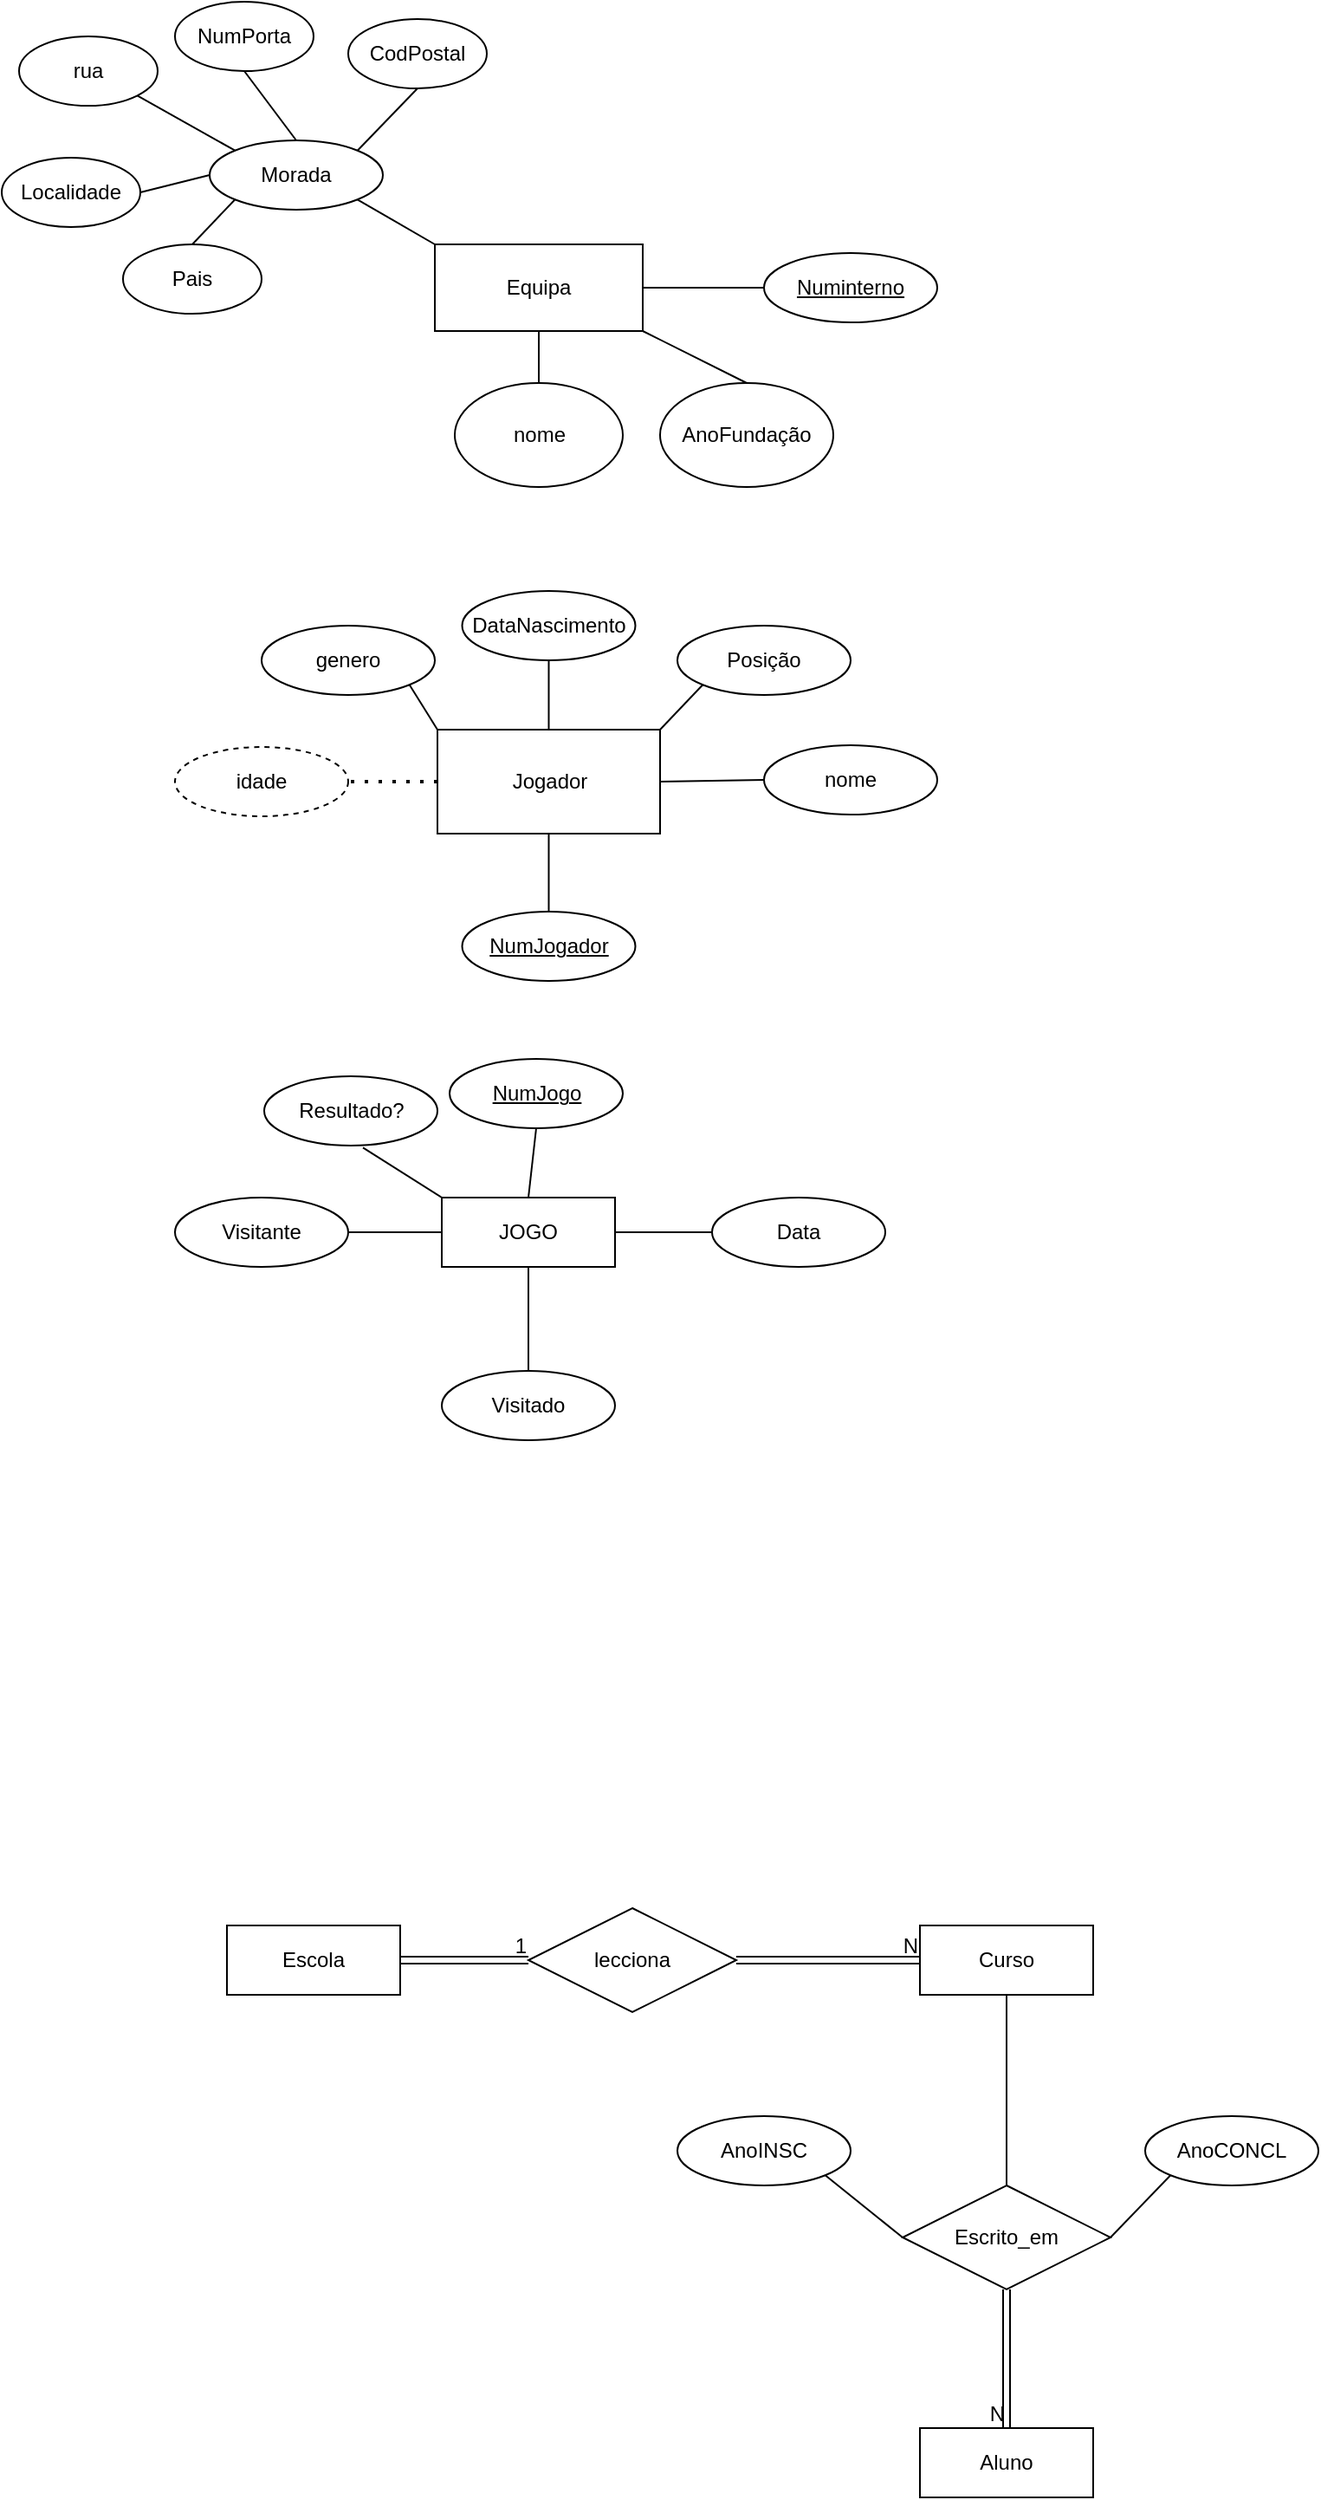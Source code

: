 <mxfile version="24.7.16">
  <diagram name="Página-1" id="aXLpPnv2NKacDEt0Qhfw">
    <mxGraphModel dx="1198" dy="697" grid="1" gridSize="10" guides="1" tooltips="1" connect="1" arrows="1" fold="1" page="1" pageScale="1" pageWidth="827" pageHeight="1169" math="0" shadow="0">
      <root>
        <mxCell id="0" />
        <mxCell id="1" parent="0" />
        <mxCell id="0BGUU8HDMgY6EAeC4oMd-1" value="Equipa" style="rounded=0;whiteSpace=wrap;html=1;" parent="1" vertex="1">
          <mxGeometry x="360" y="180" width="120" height="50" as="geometry" />
        </mxCell>
        <mxCell id="0BGUU8HDMgY6EAeC4oMd-2" value="AnoFundação" style="ellipse;whiteSpace=wrap;html=1;" parent="1" vertex="1">
          <mxGeometry x="490" y="260" width="100" height="60" as="geometry" />
        </mxCell>
        <mxCell id="0BGUU8HDMgY6EAeC4oMd-3" value="" style="endArrow=none;html=1;rounded=0;exitX=0.5;exitY=0;exitDx=0;exitDy=0;entryX=1;entryY=1;entryDx=0;entryDy=0;" parent="1" source="0BGUU8HDMgY6EAeC4oMd-2" target="0BGUU8HDMgY6EAeC4oMd-1" edge="1">
          <mxGeometry width="50" height="50" relative="1" as="geometry">
            <mxPoint x="450" y="250" as="sourcePoint" />
            <mxPoint x="500" y="200" as="targetPoint" />
          </mxGeometry>
        </mxCell>
        <mxCell id="0BGUU8HDMgY6EAeC4oMd-4" value="nome" style="ellipse;whiteSpace=wrap;html=1;" parent="1" vertex="1">
          <mxGeometry x="371.5" y="260" width="97" height="60" as="geometry" />
        </mxCell>
        <mxCell id="0BGUU8HDMgY6EAeC4oMd-5" value="" style="endArrow=none;html=1;rounded=0;exitX=0.5;exitY=0;exitDx=0;exitDy=0;entryX=0.5;entryY=1;entryDx=0;entryDy=0;" parent="1" source="0BGUU8HDMgY6EAeC4oMd-4" target="0BGUU8HDMgY6EAeC4oMd-1" edge="1">
          <mxGeometry width="50" height="50" relative="1" as="geometry">
            <mxPoint x="450" y="250" as="sourcePoint" />
            <mxPoint x="500" y="200" as="targetPoint" />
          </mxGeometry>
        </mxCell>
        <mxCell id="0BGUU8HDMgY6EAeC4oMd-17" value="Numinterno" style="ellipse;whiteSpace=wrap;html=1;align=center;fontStyle=4;" parent="1" vertex="1">
          <mxGeometry x="550" y="185" width="100" height="40" as="geometry" />
        </mxCell>
        <mxCell id="0BGUU8HDMgY6EAeC4oMd-18" value="" style="endArrow=none;html=1;rounded=0;entryX=0;entryY=0.5;entryDx=0;entryDy=0;exitX=1;exitY=0.5;exitDx=0;exitDy=0;" parent="1" source="0BGUU8HDMgY6EAeC4oMd-1" target="0BGUU8HDMgY6EAeC4oMd-17" edge="1">
          <mxGeometry width="50" height="50" relative="1" as="geometry">
            <mxPoint x="390" y="210" as="sourcePoint" />
            <mxPoint x="440" y="160" as="targetPoint" />
          </mxGeometry>
        </mxCell>
        <mxCell id="0BGUU8HDMgY6EAeC4oMd-20" value="Morada" style="ellipse;whiteSpace=wrap;html=1;align=center;" parent="1" vertex="1">
          <mxGeometry x="230" y="120" width="100" height="40" as="geometry" />
        </mxCell>
        <mxCell id="0BGUU8HDMgY6EAeC4oMd-21" value="" style="endArrow=none;html=1;rounded=0;entryX=1;entryY=1;entryDx=0;entryDy=0;exitX=0;exitY=0;exitDx=0;exitDy=0;" parent="1" source="0BGUU8HDMgY6EAeC4oMd-1" target="0BGUU8HDMgY6EAeC4oMd-20" edge="1">
          <mxGeometry width="50" height="50" relative="1" as="geometry">
            <mxPoint x="410" y="180" as="sourcePoint" />
            <mxPoint x="440" y="160" as="targetPoint" />
          </mxGeometry>
        </mxCell>
        <mxCell id="0BGUU8HDMgY6EAeC4oMd-25" value="Jogador" style="whiteSpace=wrap;html=1;align=center;" parent="1" vertex="1">
          <mxGeometry x="361.5" y="460" width="128.5" height="60" as="geometry" />
        </mxCell>
        <mxCell id="0BGUU8HDMgY6EAeC4oMd-26" value="nome" style="ellipse;whiteSpace=wrap;html=1;align=center;" parent="1" vertex="1">
          <mxGeometry x="550" y="469" width="100" height="40" as="geometry" />
        </mxCell>
        <mxCell id="0BGUU8HDMgY6EAeC4oMd-27" value="NumJogador" style="ellipse;whiteSpace=wrap;html=1;align=center;fontStyle=4;" parent="1" vertex="1">
          <mxGeometry x="375.75" y="565" width="100" height="40" as="geometry" />
        </mxCell>
        <mxCell id="0BGUU8HDMgY6EAeC4oMd-28" value="rua" style="ellipse;whiteSpace=wrap;html=1;align=center;" parent="1" vertex="1">
          <mxGeometry x="120" y="60" width="80" height="40" as="geometry" />
        </mxCell>
        <mxCell id="0BGUU8HDMgY6EAeC4oMd-29" value="NumPorta" style="ellipse;whiteSpace=wrap;html=1;align=center;" parent="1" vertex="1">
          <mxGeometry x="210" y="40" width="80" height="40" as="geometry" />
        </mxCell>
        <mxCell id="0BGUU8HDMgY6EAeC4oMd-30" value="CodPostal" style="ellipse;whiteSpace=wrap;html=1;align=center;" parent="1" vertex="1">
          <mxGeometry x="310" y="50" width="80" height="40" as="geometry" />
        </mxCell>
        <mxCell id="0BGUU8HDMgY6EAeC4oMd-31" value="Localidade" style="ellipse;whiteSpace=wrap;html=1;align=center;" parent="1" vertex="1">
          <mxGeometry x="110" y="130" width="80" height="40" as="geometry" />
        </mxCell>
        <mxCell id="0BGUU8HDMgY6EAeC4oMd-32" value="Pais" style="ellipse;whiteSpace=wrap;html=1;align=center;" parent="1" vertex="1">
          <mxGeometry x="180" y="180" width="80" height="40" as="geometry" />
        </mxCell>
        <mxCell id="0BGUU8HDMgY6EAeC4oMd-33" value="" style="endArrow=none;html=1;rounded=0;exitX=1;exitY=0;exitDx=0;exitDy=0;entryX=0.5;entryY=1;entryDx=0;entryDy=0;" parent="1" source="0BGUU8HDMgY6EAeC4oMd-20" target="0BGUU8HDMgY6EAeC4oMd-30" edge="1">
          <mxGeometry width="50" height="50" relative="1" as="geometry">
            <mxPoint x="390" y="130" as="sourcePoint" />
            <mxPoint x="440" y="80" as="targetPoint" />
          </mxGeometry>
        </mxCell>
        <mxCell id="0BGUU8HDMgY6EAeC4oMd-34" value="" style="endArrow=none;html=1;rounded=0;exitX=0.5;exitY=0;exitDx=0;exitDy=0;entryX=0.5;entryY=1;entryDx=0;entryDy=0;" parent="1" source="0BGUU8HDMgY6EAeC4oMd-20" target="0BGUU8HDMgY6EAeC4oMd-29" edge="1">
          <mxGeometry width="50" height="50" relative="1" as="geometry">
            <mxPoint x="325" y="136" as="sourcePoint" />
            <mxPoint x="360" y="100" as="targetPoint" />
          </mxGeometry>
        </mxCell>
        <mxCell id="0BGUU8HDMgY6EAeC4oMd-35" value="" style="endArrow=none;html=1;rounded=0;exitX=0;exitY=0;exitDx=0;exitDy=0;entryX=1;entryY=1;entryDx=0;entryDy=0;" parent="1" source="0BGUU8HDMgY6EAeC4oMd-20" target="0BGUU8HDMgY6EAeC4oMd-28" edge="1">
          <mxGeometry width="50" height="50" relative="1" as="geometry">
            <mxPoint x="335" y="146" as="sourcePoint" />
            <mxPoint x="370" y="110" as="targetPoint" />
          </mxGeometry>
        </mxCell>
        <mxCell id="0BGUU8HDMgY6EAeC4oMd-36" value="" style="endArrow=none;html=1;rounded=0;exitX=0;exitY=0.5;exitDx=0;exitDy=0;entryX=1;entryY=0.5;entryDx=0;entryDy=0;" parent="1" source="0BGUU8HDMgY6EAeC4oMd-20" target="0BGUU8HDMgY6EAeC4oMd-31" edge="1">
          <mxGeometry width="50" height="50" relative="1" as="geometry">
            <mxPoint x="345" y="156" as="sourcePoint" />
            <mxPoint x="380" y="120" as="targetPoint" />
          </mxGeometry>
        </mxCell>
        <mxCell id="0BGUU8HDMgY6EAeC4oMd-37" value="" style="endArrow=none;html=1;rounded=0;exitX=0;exitY=1;exitDx=0;exitDy=0;entryX=0.5;entryY=0;entryDx=0;entryDy=0;" parent="1" source="0BGUU8HDMgY6EAeC4oMd-20" target="0BGUU8HDMgY6EAeC4oMd-32" edge="1">
          <mxGeometry width="50" height="50" relative="1" as="geometry">
            <mxPoint x="355" y="166" as="sourcePoint" />
            <mxPoint x="390" y="130" as="targetPoint" />
          </mxGeometry>
        </mxCell>
        <mxCell id="0BGUU8HDMgY6EAeC4oMd-38" value="DataNascimento" style="ellipse;whiteSpace=wrap;html=1;align=center;" parent="1" vertex="1">
          <mxGeometry x="375.75" y="380" width="100" height="40" as="geometry" />
        </mxCell>
        <mxCell id="0BGUU8HDMgY6EAeC4oMd-39" value="idade" style="ellipse;whiteSpace=wrap;html=1;align=center;dashed=1;" parent="1" vertex="1">
          <mxGeometry x="210" y="470" width="100" height="40" as="geometry" />
        </mxCell>
        <mxCell id="0BGUU8HDMgY6EAeC4oMd-40" value="genero" style="ellipse;whiteSpace=wrap;html=1;align=center;" parent="1" vertex="1">
          <mxGeometry x="260" y="400" width="100" height="40" as="geometry" />
        </mxCell>
        <mxCell id="0BGUU8HDMgY6EAeC4oMd-41" value="Posição" style="ellipse;whiteSpace=wrap;html=1;align=center;" parent="1" vertex="1">
          <mxGeometry x="500" y="400" width="100" height="40" as="geometry" />
        </mxCell>
        <mxCell id="0BGUU8HDMgY6EAeC4oMd-42" value="" style="endArrow=none;dashed=1;html=1;dashPattern=1 3;strokeWidth=2;rounded=0;entryX=1;entryY=0.5;entryDx=0;entryDy=0;exitX=0;exitY=0.5;exitDx=0;exitDy=0;" parent="1" source="0BGUU8HDMgY6EAeC4oMd-25" target="0BGUU8HDMgY6EAeC4oMd-39" edge="1">
          <mxGeometry width="50" height="50" relative="1" as="geometry">
            <mxPoint x="390" y="370" as="sourcePoint" />
            <mxPoint x="440" y="320" as="targetPoint" />
          </mxGeometry>
        </mxCell>
        <mxCell id="0BGUU8HDMgY6EAeC4oMd-43" value="" style="endArrow=none;html=1;rounded=0;exitX=1;exitY=1;exitDx=0;exitDy=0;entryX=0;entryY=0;entryDx=0;entryDy=0;" parent="1" source="0BGUU8HDMgY6EAeC4oMd-40" target="0BGUU8HDMgY6EAeC4oMd-25" edge="1">
          <mxGeometry width="50" height="50" relative="1" as="geometry">
            <mxPoint x="390" y="370" as="sourcePoint" />
            <mxPoint x="440" y="320" as="targetPoint" />
          </mxGeometry>
        </mxCell>
        <mxCell id="0BGUU8HDMgY6EAeC4oMd-44" value="" style="endArrow=none;html=1;rounded=0;exitX=0.5;exitY=0;exitDx=0;exitDy=0;entryX=0.5;entryY=1;entryDx=0;entryDy=0;" parent="1" source="0BGUU8HDMgY6EAeC4oMd-25" target="0BGUU8HDMgY6EAeC4oMd-38" edge="1">
          <mxGeometry width="50" height="50" relative="1" as="geometry">
            <mxPoint x="390" y="370" as="sourcePoint" />
            <mxPoint x="440" y="320" as="targetPoint" />
          </mxGeometry>
        </mxCell>
        <mxCell id="0BGUU8HDMgY6EAeC4oMd-46" value="" style="endArrow=none;html=1;rounded=0;exitX=1;exitY=0;exitDx=0;exitDy=0;entryX=0;entryY=1;entryDx=0;entryDy=0;" parent="1" source="0BGUU8HDMgY6EAeC4oMd-25" target="0BGUU8HDMgY6EAeC4oMd-41" edge="1">
          <mxGeometry width="50" height="50" relative="1" as="geometry">
            <mxPoint x="390" y="370" as="sourcePoint" />
            <mxPoint x="440" y="320" as="targetPoint" />
          </mxGeometry>
        </mxCell>
        <mxCell id="0BGUU8HDMgY6EAeC4oMd-47" value="" style="endArrow=none;html=1;rounded=0;exitX=0.5;exitY=1;exitDx=0;exitDy=0;entryX=0.5;entryY=0;entryDx=0;entryDy=0;" parent="1" source="0BGUU8HDMgY6EAeC4oMd-25" target="0BGUU8HDMgY6EAeC4oMd-27" edge="1">
          <mxGeometry width="50" height="50" relative="1" as="geometry">
            <mxPoint x="390" y="370" as="sourcePoint" />
            <mxPoint x="440" y="320" as="targetPoint" />
          </mxGeometry>
        </mxCell>
        <mxCell id="0BGUU8HDMgY6EAeC4oMd-48" value="" style="endArrow=none;html=1;rounded=0;exitX=1;exitY=0.5;exitDx=0;exitDy=0;entryX=0;entryY=0.5;entryDx=0;entryDy=0;" parent="1" source="0BGUU8HDMgY6EAeC4oMd-25" target="0BGUU8HDMgY6EAeC4oMd-26" edge="1">
          <mxGeometry width="50" height="50" relative="1" as="geometry">
            <mxPoint x="390" y="370" as="sourcePoint" />
            <mxPoint x="440" y="320" as="targetPoint" />
          </mxGeometry>
        </mxCell>
        <mxCell id="0BGUU8HDMgY6EAeC4oMd-49" value="JOGO" style="whiteSpace=wrap;html=1;align=center;" parent="1" vertex="1">
          <mxGeometry x="364" y="730" width="100" height="40" as="geometry" />
        </mxCell>
        <mxCell id="0BGUU8HDMgY6EAeC4oMd-50" value="Data" style="ellipse;whiteSpace=wrap;html=1;align=center;" parent="1" vertex="1">
          <mxGeometry x="520" y="730" width="100" height="40" as="geometry" />
        </mxCell>
        <mxCell id="0BGUU8HDMgY6EAeC4oMd-51" value="Visitante" style="ellipse;whiteSpace=wrap;html=1;align=center;" parent="1" vertex="1">
          <mxGeometry x="210" y="730" width="100" height="40" as="geometry" />
        </mxCell>
        <mxCell id="0BGUU8HDMgY6EAeC4oMd-52" value="Visitado" style="ellipse;whiteSpace=wrap;html=1;align=center;" parent="1" vertex="1">
          <mxGeometry x="364" y="830" width="100" height="40" as="geometry" />
        </mxCell>
        <mxCell id="0BGUU8HDMgY6EAeC4oMd-53" value="NumJogo" style="ellipse;whiteSpace=wrap;html=1;align=center;fontStyle=4;" parent="1" vertex="1">
          <mxGeometry x="368.5" y="650" width="100" height="40" as="geometry" />
        </mxCell>
        <mxCell id="0BGUU8HDMgY6EAeC4oMd-55" value="Resultado?" style="ellipse;whiteSpace=wrap;html=1;align=center;" parent="1" vertex="1">
          <mxGeometry x="261.5" y="660" width="100" height="40" as="geometry" />
        </mxCell>
        <mxCell id="0BGUU8HDMgY6EAeC4oMd-56" value="" style="endArrow=none;html=1;rounded=0;exitX=0.5;exitY=0;exitDx=0;exitDy=0;entryX=0.5;entryY=1;entryDx=0;entryDy=0;" parent="1" source="0BGUU8HDMgY6EAeC4oMd-49" target="0BGUU8HDMgY6EAeC4oMd-53" edge="1">
          <mxGeometry width="50" height="50" relative="1" as="geometry">
            <mxPoint x="390" y="690" as="sourcePoint" />
            <mxPoint x="440" y="640" as="targetPoint" />
          </mxGeometry>
        </mxCell>
        <mxCell id="0BGUU8HDMgY6EAeC4oMd-57" value="" style="endArrow=none;html=1;rounded=0;exitX=1;exitY=0.5;exitDx=0;exitDy=0;entryX=0;entryY=0.5;entryDx=0;entryDy=0;" parent="1" source="0BGUU8HDMgY6EAeC4oMd-49" target="0BGUU8HDMgY6EAeC4oMd-50" edge="1">
          <mxGeometry width="50" height="50" relative="1" as="geometry">
            <mxPoint x="424" y="740" as="sourcePoint" />
            <mxPoint x="429" y="700" as="targetPoint" />
          </mxGeometry>
        </mxCell>
        <mxCell id="0BGUU8HDMgY6EAeC4oMd-58" value="" style="endArrow=none;html=1;rounded=0;exitX=0;exitY=0;exitDx=0;exitDy=0;entryX=0.57;entryY=1.03;entryDx=0;entryDy=0;entryPerimeter=0;" parent="1" source="0BGUU8HDMgY6EAeC4oMd-49" target="0BGUU8HDMgY6EAeC4oMd-55" edge="1">
          <mxGeometry width="50" height="50" relative="1" as="geometry">
            <mxPoint x="434" y="750" as="sourcePoint" />
            <mxPoint x="439" y="710" as="targetPoint" />
          </mxGeometry>
        </mxCell>
        <mxCell id="0BGUU8HDMgY6EAeC4oMd-59" value="" style="endArrow=none;html=1;rounded=0;exitX=0;exitY=0.5;exitDx=0;exitDy=0;entryX=1;entryY=0.5;entryDx=0;entryDy=0;" parent="1" source="0BGUU8HDMgY6EAeC4oMd-49" target="0BGUU8HDMgY6EAeC4oMd-51" edge="1">
          <mxGeometry width="50" height="50" relative="1" as="geometry">
            <mxPoint x="444" y="760" as="sourcePoint" />
            <mxPoint x="449" y="720" as="targetPoint" />
          </mxGeometry>
        </mxCell>
        <mxCell id="0BGUU8HDMgY6EAeC4oMd-60" value="" style="endArrow=none;html=1;rounded=0;exitX=0.5;exitY=0;exitDx=0;exitDy=0;entryX=0.5;entryY=1;entryDx=0;entryDy=0;" parent="1" source="0BGUU8HDMgY6EAeC4oMd-52" target="0BGUU8HDMgY6EAeC4oMd-49" edge="1">
          <mxGeometry width="50" height="50" relative="1" as="geometry">
            <mxPoint x="454" y="770" as="sourcePoint" />
            <mxPoint x="459" y="730" as="targetPoint" />
          </mxGeometry>
        </mxCell>
        <mxCell id="0BGUU8HDMgY6EAeC4oMd-62" value="Escola" style="whiteSpace=wrap;html=1;align=center;" parent="1" vertex="1">
          <mxGeometry x="240" y="1150" width="100" height="40" as="geometry" />
        </mxCell>
        <mxCell id="0BGUU8HDMgY6EAeC4oMd-63" value="lecciona" style="shape=rhombus;perimeter=rhombusPerimeter;whiteSpace=wrap;html=1;align=center;" parent="1" vertex="1">
          <mxGeometry x="414" y="1140" width="120" height="60" as="geometry" />
        </mxCell>
        <mxCell id="0BGUU8HDMgY6EAeC4oMd-65" value="Escrito_em" style="shape=rhombus;perimeter=rhombusPerimeter;whiteSpace=wrap;html=1;align=center;" parent="1" vertex="1">
          <mxGeometry x="630" y="1300" width="120" height="60" as="geometry" />
        </mxCell>
        <mxCell id="0BGUU8HDMgY6EAeC4oMd-73" value="Curso" style="whiteSpace=wrap;html=1;align=center;" parent="1" vertex="1">
          <mxGeometry x="640" y="1150" width="100" height="40" as="geometry" />
        </mxCell>
        <mxCell id="0BGUU8HDMgY6EAeC4oMd-76" value="Aluno" style="whiteSpace=wrap;html=1;align=center;" parent="1" vertex="1">
          <mxGeometry x="640" y="1440" width="100" height="40" as="geometry" />
        </mxCell>
        <mxCell id="0BGUU8HDMgY6EAeC4oMd-93" value="" style="endArrow=none;html=1;rounded=0;exitX=0.5;exitY=0;exitDx=0;exitDy=0;entryX=0.5;entryY=1;entryDx=0;entryDy=0;" parent="1" source="0BGUU8HDMgY6EAeC4oMd-65" target="0BGUU8HDMgY6EAeC4oMd-73" edge="1">
          <mxGeometry width="50" height="50" relative="1" as="geometry">
            <mxPoint x="460" y="1260" as="sourcePoint" />
            <mxPoint x="510" y="1210" as="targetPoint" />
          </mxGeometry>
        </mxCell>
        <mxCell id="0BGUU8HDMgY6EAeC4oMd-100" value="AnoINSC" style="ellipse;whiteSpace=wrap;html=1;align=center;" parent="1" vertex="1">
          <mxGeometry x="500" y="1260" width="100" height="40" as="geometry" />
        </mxCell>
        <mxCell id="0BGUU8HDMgY6EAeC4oMd-101" value="AnoCONCL" style="ellipse;whiteSpace=wrap;html=1;align=center;" parent="1" vertex="1">
          <mxGeometry x="770" y="1260" width="100" height="40" as="geometry" />
        </mxCell>
        <mxCell id="0BGUU8HDMgY6EAeC4oMd-102" value="" style="endArrow=none;html=1;rounded=0;exitX=0;exitY=0.5;exitDx=0;exitDy=0;entryX=1;entryY=1;entryDx=0;entryDy=0;" parent="1" source="0BGUU8HDMgY6EAeC4oMd-65" target="0BGUU8HDMgY6EAeC4oMd-100" edge="1">
          <mxGeometry width="50" height="50" relative="1" as="geometry">
            <mxPoint x="580" y="1260" as="sourcePoint" />
            <mxPoint x="630" y="1210" as="targetPoint" />
          </mxGeometry>
        </mxCell>
        <mxCell id="0BGUU8HDMgY6EAeC4oMd-103" value="" style="endArrow=none;html=1;rounded=0;exitX=1;exitY=0.5;exitDx=0;exitDy=0;entryX=0;entryY=1;entryDx=0;entryDy=0;" parent="1" source="0BGUU8HDMgY6EAeC4oMd-65" target="0BGUU8HDMgY6EAeC4oMd-101" edge="1">
          <mxGeometry width="50" height="50" relative="1" as="geometry">
            <mxPoint x="640" y="1340" as="sourcePoint" />
            <mxPoint x="595" y="1304" as="targetPoint" />
          </mxGeometry>
        </mxCell>
        <mxCell id="XTTAguBEuDXM-MBKySMm-2" value="" style="shape=link;html=1;rounded=0;entryX=0;entryY=0.5;entryDx=0;entryDy=0;" edge="1" parent="1" source="0BGUU8HDMgY6EAeC4oMd-63" target="0BGUU8HDMgY6EAeC4oMd-73">
          <mxGeometry relative="1" as="geometry">
            <mxPoint x="380" y="1260" as="sourcePoint" />
            <mxPoint x="540" y="1260" as="targetPoint" />
          </mxGeometry>
        </mxCell>
        <mxCell id="XTTAguBEuDXM-MBKySMm-3" value="N" style="resizable=0;html=1;whiteSpace=wrap;align=right;verticalAlign=bottom;" connectable="0" vertex="1" parent="XTTAguBEuDXM-MBKySMm-2">
          <mxGeometry x="1" relative="1" as="geometry" />
        </mxCell>
        <mxCell id="XTTAguBEuDXM-MBKySMm-4" value="" style="shape=link;html=1;rounded=0;entryX=0;entryY=0.5;entryDx=0;entryDy=0;exitX=1;exitY=0.5;exitDx=0;exitDy=0;" edge="1" parent="1" source="0BGUU8HDMgY6EAeC4oMd-62" target="0BGUU8HDMgY6EAeC4oMd-63">
          <mxGeometry relative="1" as="geometry">
            <mxPoint x="300" y="1200" as="sourcePoint" />
            <mxPoint x="460" y="1200" as="targetPoint" />
          </mxGeometry>
        </mxCell>
        <mxCell id="XTTAguBEuDXM-MBKySMm-5" value="1" style="resizable=0;html=1;whiteSpace=wrap;align=right;verticalAlign=bottom;" connectable="0" vertex="1" parent="XTTAguBEuDXM-MBKySMm-4">
          <mxGeometry x="1" relative="1" as="geometry" />
        </mxCell>
        <mxCell id="XTTAguBEuDXM-MBKySMm-6" value="" style="shape=link;html=1;rounded=0;entryX=0.5;entryY=0;entryDx=0;entryDy=0;exitX=0.5;exitY=1;exitDx=0;exitDy=0;" edge="1" parent="1" source="0BGUU8HDMgY6EAeC4oMd-65" target="0BGUU8HDMgY6EAeC4oMd-76">
          <mxGeometry relative="1" as="geometry">
            <mxPoint x="380" y="1260" as="sourcePoint" />
            <mxPoint x="540" y="1260" as="targetPoint" />
          </mxGeometry>
        </mxCell>
        <mxCell id="XTTAguBEuDXM-MBKySMm-7" value="N" style="resizable=0;html=1;whiteSpace=wrap;align=right;verticalAlign=bottom;" connectable="0" vertex="1" parent="XTTAguBEuDXM-MBKySMm-6">
          <mxGeometry x="1" relative="1" as="geometry" />
        </mxCell>
      </root>
    </mxGraphModel>
  </diagram>
</mxfile>
